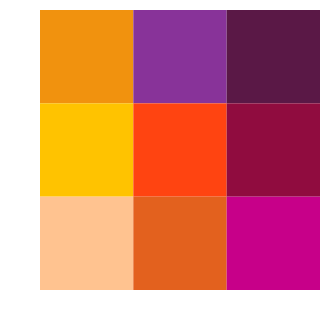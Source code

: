 {
  "$schema": "https://vega.github.io/schema/vega-lite/v5.json",
  "data": {
    "values": [
      {
        "High Giving Index \u2192": "A",
        "GDP per capita \u2192": "A",
        "color": "3",
        "Classification": "High Giving Index, High GDP per capita"
      },
      {
        "High Giving Index \u2192": "A",
        "GDP per capita \u2192": "B",
        "color": "6",
        "Classification": "High Giving index, Average Equality"
      },
      {
        "High Giving Index \u2192": "A",
        "GDP per capita \u2192": "C",
        "color": "9",
        "Classification": "High Giving index, Low Equality"
      },
      {
        "High Giving Index \u2192": "B",
        "GDP per capita \u2192": "A",
        "color": "2",
        "Classification": "Average Giving index, High Equality"
      },
      {
        "High Giving Index \u2192": "B",
        "GDP per capita \u2192": "B",
        "color": "5",
        "Classification": "Giving index, Average Equality"
      },
      {
        "High Giving Index \u2192": "B",
        "GDP per capita \u2192": "C",
        "color": "8",
        "Classification": "Giving index, Low Equality"
      },
      {
        "High Giving Index \u2192": "C",
        "GDP per capita \u2192": "A",
        "color": "1",
        "Classification": "Giving index, High Equality"
      },
      {
        "High Giving Index \u2192": "C",
        "GDP per capita \u2192": "B",
        "color": "4",
        "Classification": "Giving index, Average Equality"
      },
      {
        "High Giving Index \u2192": "C",
        "GDP per capita \u2192": "C",
        "color": "7",
        "Classification": "Giving index, Low Equality"
      }
    ]
  },
  "mark": {
    "type": "rect"
  },
  "config": {
    "background": "transparent",
    "view": {
      "stroke": "transparent"
    }
  },
  "height": 140,
  "width": 140,
  "encoding": {
    "y": {
      "field": "High Giving Index \u2192",
      "type": "nominal",
      "axis": {
        "domainColor": "transparent",
        "labels": false,
        "ticks": false,
        "titleColor": "white"
      }
    },
    "x": {
      "field": "GDP per capita \u2192",
      "type": "nominal",
      "axis": {
        "domainColor": "transparent",
        "labels": false,
        "ticks": false,
        "titleColor": "white"
      }
    },
    "color": {
      "legend": null,
      "type": "nominal",
      "field": "color",
      "scale": {
        "range": [
          "#FFC390",
          "#FFC300",
          "#F1920E",
          "#E3611E",
          "#F41",
          "#839",
          "#C70089",
          "#900C3F",
          "#5A1846"
        ]
      }
    },
    "tooltip": [
      {
        "field": "Classification",
        "type": "nominal",
        "title": "Interpretation"
      }
    ]
  }
}